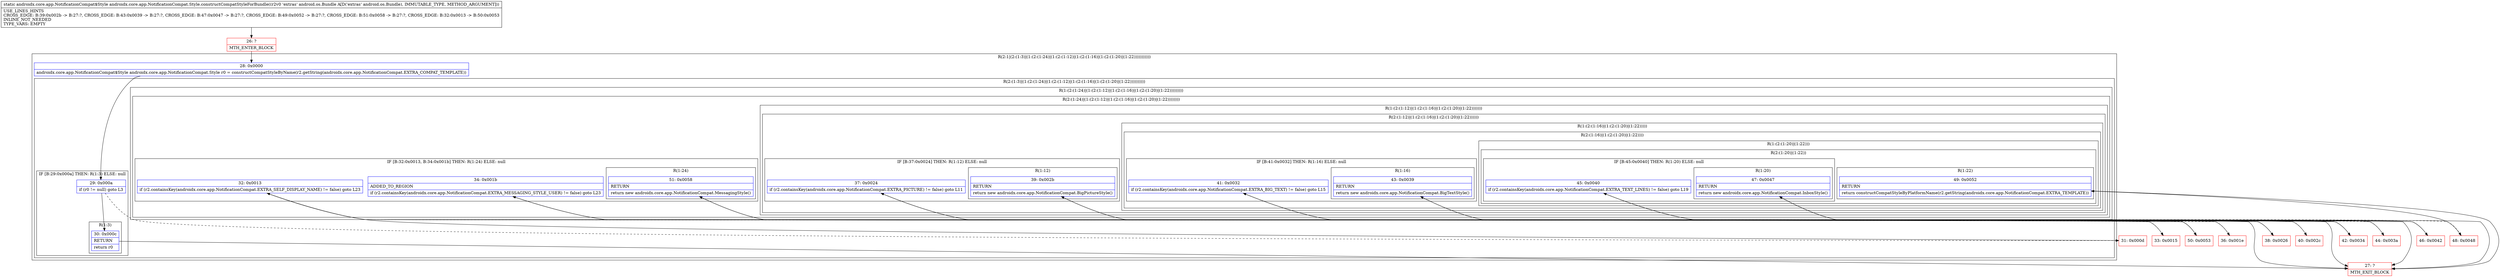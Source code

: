 digraph "CFG forandroidx.core.app.NotificationCompat.Style.constructCompatStyleForBundle(Landroid\/os\/Bundle;)Landroidx\/core\/app\/NotificationCompat$Style;" {
subgraph cluster_Region_1060135387 {
label = "R(2:1|(2:(1:3)|(1:(2:(1:24)|(1:(2:(1:12)|(1:(2:(1:16)|(1:(2:(1:20)|(1:22)))))))))))";
node [shape=record,color=blue];
Node_28 [shape=record,label="{28\:\ 0x0000|androidx.core.app.NotificationCompat$Style androidx.core.app.NotificationCompat.Style r0 = constructCompatStyleByName(r2.getString(androidx.core.app.NotificationCompat.EXTRA_COMPAT_TEMPLATE))\l}"];
subgraph cluster_Region_1162667930 {
label = "R(2:(1:3)|(1:(2:(1:24)|(1:(2:(1:12)|(1:(2:(1:16)|(1:(2:(1:20)|(1:22))))))))))";
node [shape=record,color=blue];
subgraph cluster_IfRegion_1392055343 {
label = "IF [B:29:0x000a] THEN: R(1:3) ELSE: null";
node [shape=record,color=blue];
Node_29 [shape=record,label="{29\:\ 0x000a|if (r0 != null) goto L3\l}"];
subgraph cluster_Region_1269461512 {
label = "R(1:3)";
node [shape=record,color=blue];
Node_30 [shape=record,label="{30\:\ 0x000c|RETURN\l|return r0\l}"];
}
}
subgraph cluster_Region_1078761105 {
label = "R(1:(2:(1:24)|(1:(2:(1:12)|(1:(2:(1:16)|(1:(2:(1:20)|(1:22)))))))))";
node [shape=record,color=blue];
subgraph cluster_Region_368146464 {
label = "R(2:(1:24)|(1:(2:(1:12)|(1:(2:(1:16)|(1:(2:(1:20)|(1:22))))))))";
node [shape=record,color=blue];
subgraph cluster_IfRegion_2011383385 {
label = "IF [B:32:0x0013, B:34:0x001b] THEN: R(1:24) ELSE: null";
node [shape=record,color=blue];
Node_32 [shape=record,label="{32\:\ 0x0013|if (r2.containsKey(androidx.core.app.NotificationCompat.EXTRA_SELF_DISPLAY_NAME) != false) goto L23\l}"];
Node_34 [shape=record,label="{34\:\ 0x001b|ADDED_TO_REGION\l|if (r2.containsKey(androidx.core.app.NotificationCompat.EXTRA_MESSAGING_STYLE_USER) != false) goto L23\l}"];
subgraph cluster_Region_1437671176 {
label = "R(1:24)";
node [shape=record,color=blue];
Node_51 [shape=record,label="{51\:\ 0x0058|RETURN\l|return new androidx.core.app.NotificationCompat.MessagingStyle()\l}"];
}
}
subgraph cluster_Region_1903026993 {
label = "R(1:(2:(1:12)|(1:(2:(1:16)|(1:(2:(1:20)|(1:22)))))))";
node [shape=record,color=blue];
subgraph cluster_Region_1866708292 {
label = "R(2:(1:12)|(1:(2:(1:16)|(1:(2:(1:20)|(1:22))))))";
node [shape=record,color=blue];
subgraph cluster_IfRegion_41940859 {
label = "IF [B:37:0x0024] THEN: R(1:12) ELSE: null";
node [shape=record,color=blue];
Node_37 [shape=record,label="{37\:\ 0x0024|if (r2.containsKey(androidx.core.app.NotificationCompat.EXTRA_PICTURE) != false) goto L11\l}"];
subgraph cluster_Region_1600905571 {
label = "R(1:12)";
node [shape=record,color=blue];
Node_39 [shape=record,label="{39\:\ 0x002b|RETURN\l|return new androidx.core.app.NotificationCompat.BigPictureStyle()\l}"];
}
}
subgraph cluster_Region_1099036116 {
label = "R(1:(2:(1:16)|(1:(2:(1:20)|(1:22)))))";
node [shape=record,color=blue];
subgraph cluster_Region_865767733 {
label = "R(2:(1:16)|(1:(2:(1:20)|(1:22))))";
node [shape=record,color=blue];
subgraph cluster_IfRegion_1319336978 {
label = "IF [B:41:0x0032] THEN: R(1:16) ELSE: null";
node [shape=record,color=blue];
Node_41 [shape=record,label="{41\:\ 0x0032|if (r2.containsKey(androidx.core.app.NotificationCompat.EXTRA_BIG_TEXT) != false) goto L15\l}"];
subgraph cluster_Region_1321466972 {
label = "R(1:16)";
node [shape=record,color=blue];
Node_43 [shape=record,label="{43\:\ 0x0039|RETURN\l|return new androidx.core.app.NotificationCompat.BigTextStyle()\l}"];
}
}
subgraph cluster_Region_2268933 {
label = "R(1:(2:(1:20)|(1:22)))";
node [shape=record,color=blue];
subgraph cluster_Region_1742124301 {
label = "R(2:(1:20)|(1:22))";
node [shape=record,color=blue];
subgraph cluster_IfRegion_843056649 {
label = "IF [B:45:0x0040] THEN: R(1:20) ELSE: null";
node [shape=record,color=blue];
Node_45 [shape=record,label="{45\:\ 0x0040|if (r2.containsKey(androidx.core.app.NotificationCompat.EXTRA_TEXT_LINES) != false) goto L19\l}"];
subgraph cluster_Region_1672494337 {
label = "R(1:20)";
node [shape=record,color=blue];
Node_47 [shape=record,label="{47\:\ 0x0047|RETURN\l|return new androidx.core.app.NotificationCompat.InboxStyle()\l}"];
}
}
subgraph cluster_Region_2004765893 {
label = "R(1:22)";
node [shape=record,color=blue];
Node_49 [shape=record,label="{49\:\ 0x0052|RETURN\l|return constructCompatStyleByPlatformName(r2.getString(androidx.core.app.NotificationCompat.EXTRA_TEMPLATE))\l}"];
}
}
}
}
}
}
}
}
}
}
}
Node_26 [shape=record,color=red,label="{26\:\ ?|MTH_ENTER_BLOCK\l}"];
Node_27 [shape=record,color=red,label="{27\:\ ?|MTH_EXIT_BLOCK\l}"];
Node_31 [shape=record,color=red,label="{31\:\ 0x000d}"];
Node_33 [shape=record,color=red,label="{33\:\ 0x0015}"];
Node_36 [shape=record,color=red,label="{36\:\ 0x001e}"];
Node_38 [shape=record,color=red,label="{38\:\ 0x0026}"];
Node_40 [shape=record,color=red,label="{40\:\ 0x002c}"];
Node_42 [shape=record,color=red,label="{42\:\ 0x0034}"];
Node_44 [shape=record,color=red,label="{44\:\ 0x003a}"];
Node_46 [shape=record,color=red,label="{46\:\ 0x0042}"];
Node_48 [shape=record,color=red,label="{48\:\ 0x0048}"];
Node_50 [shape=record,color=red,label="{50\:\ 0x0053}"];
MethodNode[shape=record,label="{static androidx.core.app.NotificationCompat$Style androidx.core.app.NotificationCompat.Style.constructCompatStyleForBundle((r2v0 'extras' android.os.Bundle A[D('extras' android.os.Bundle), IMMUTABLE_TYPE, METHOD_ARGUMENT]))  | USE_LINES_HINTS\lCROSS_EDGE: B:39:0x002b \-\> B:27:?, CROSS_EDGE: B:43:0x0039 \-\> B:27:?, CROSS_EDGE: B:47:0x0047 \-\> B:27:?, CROSS_EDGE: B:49:0x0052 \-\> B:27:?, CROSS_EDGE: B:51:0x0058 \-\> B:27:?, CROSS_EDGE: B:32:0x0013 \-\> B:50:0x0053\lINLINE_NOT_NEEDED\lTYPE_VARS: EMPTY\l}"];
MethodNode -> Node_26;Node_28 -> Node_29;
Node_29 -> Node_30;
Node_29 -> Node_31[style=dashed];
Node_30 -> Node_27;
Node_32 -> Node_33[style=dashed];
Node_32 -> Node_50;
Node_34 -> Node_36[style=dashed];
Node_34 -> Node_50;
Node_51 -> Node_27;
Node_37 -> Node_38;
Node_37 -> Node_40[style=dashed];
Node_39 -> Node_27;
Node_41 -> Node_42;
Node_41 -> Node_44[style=dashed];
Node_43 -> Node_27;
Node_45 -> Node_46;
Node_45 -> Node_48[style=dashed];
Node_47 -> Node_27;
Node_49 -> Node_27;
Node_26 -> Node_28;
Node_31 -> Node_32;
Node_33 -> Node_34;
Node_36 -> Node_37;
Node_38 -> Node_39;
Node_40 -> Node_41;
Node_42 -> Node_43;
Node_44 -> Node_45;
Node_46 -> Node_47;
Node_48 -> Node_49;
Node_50 -> Node_51;
}

